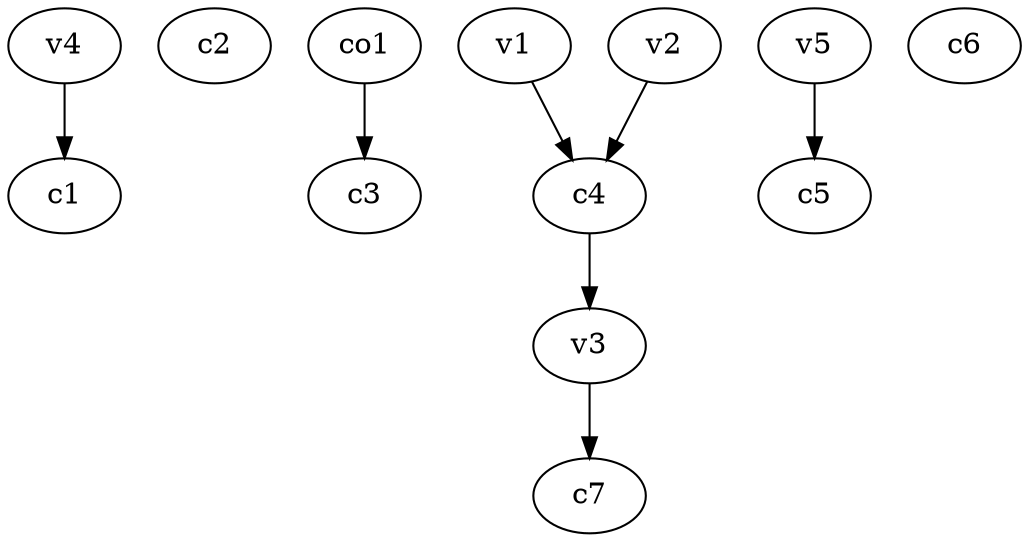 strict digraph  {
c1;
c2;
c3;
c4;
c5;
c6;
c7;
v1;
v2;
v3;
v4;
v5;
co1;
c4 -> v3  [weight=1];
v1 -> c4  [weight=1];
v2 -> c4  [weight=1];
v3 -> c7  [weight=1];
v4 -> c1  [weight=1];
v5 -> c5  [weight=1];
co1 -> c3  [weight=1];
}
